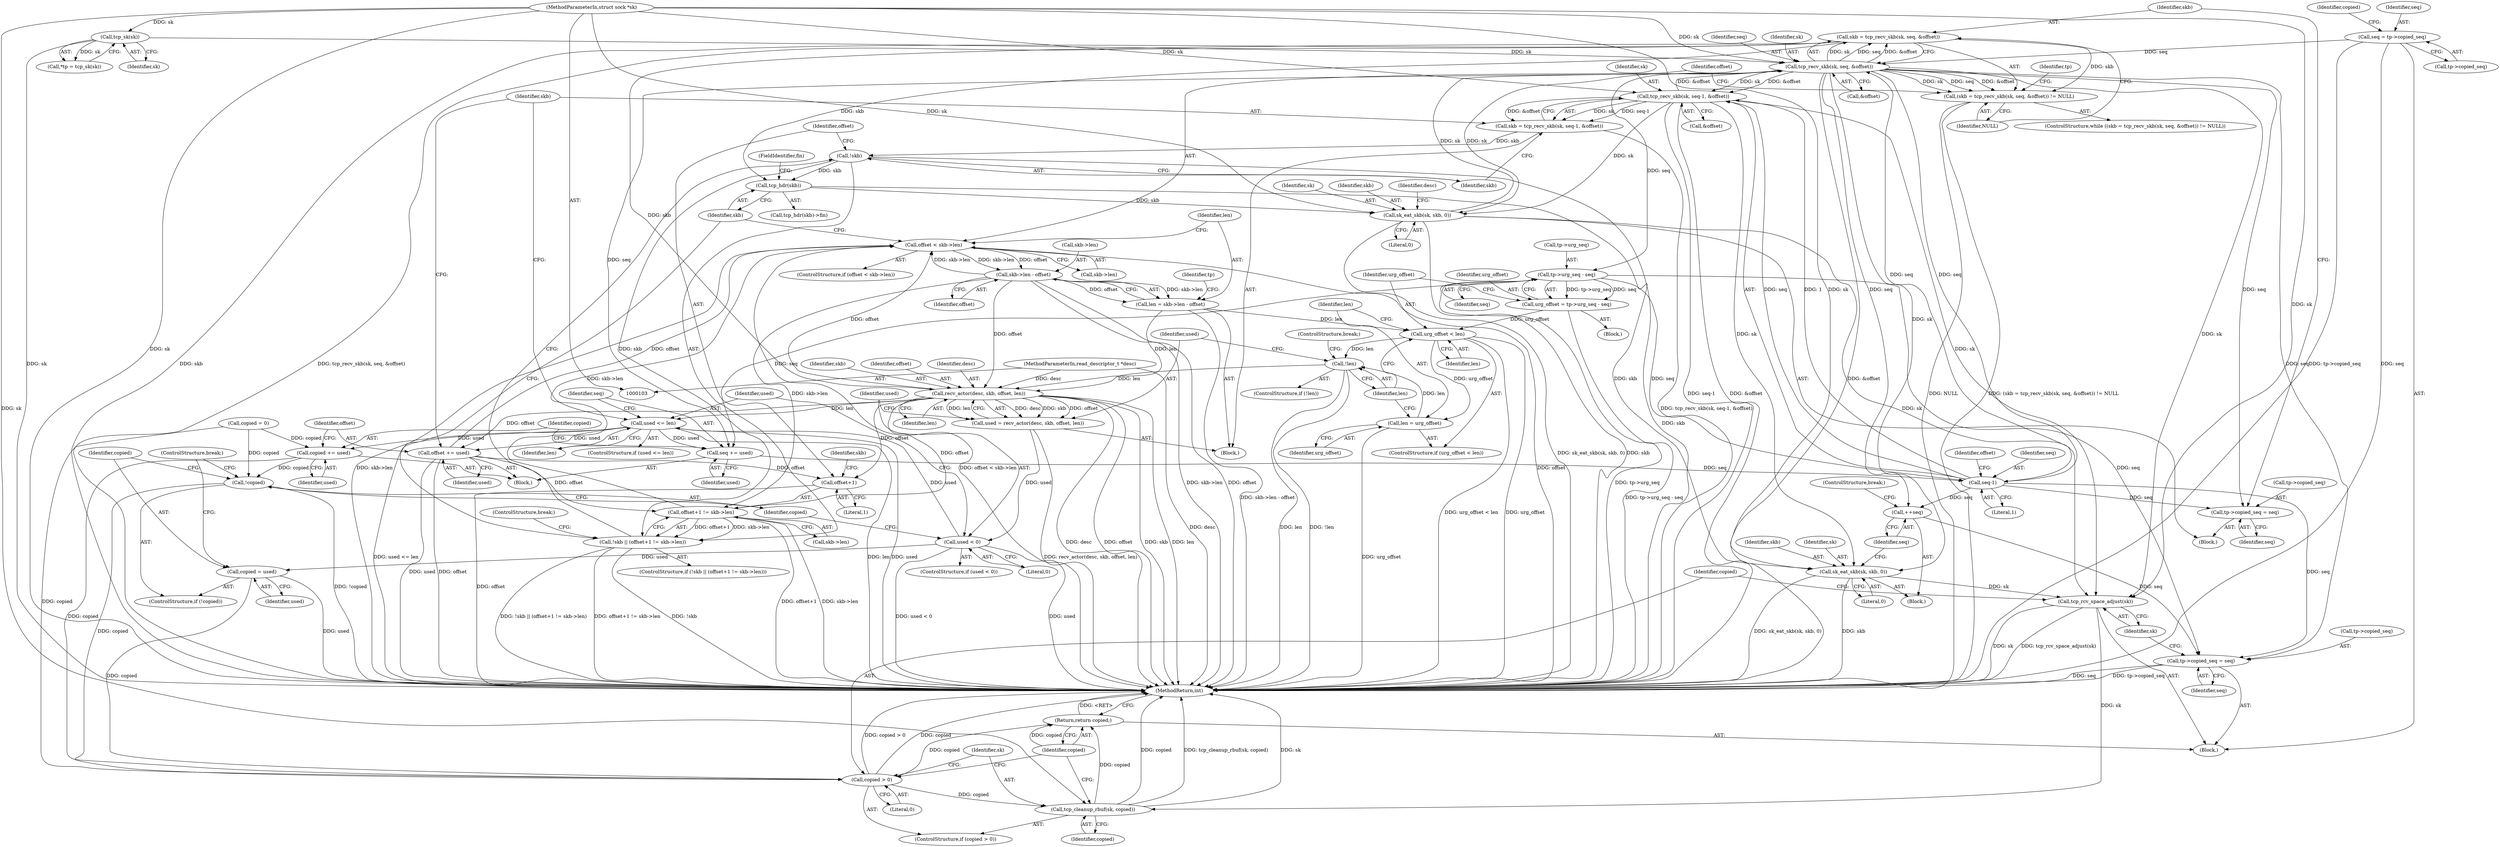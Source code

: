 digraph "0_linux_baff42ab1494528907bf4d5870359e31711746ae@API" {
"1000136" [label="(Call,skb = tcp_recv_skb(sk, seq, &offset))"];
"1000138" [label="(Call,tcp_recv_skb(sk, seq, &offset))"];
"1000253" [label="(Call,sk_eat_skb(sk, skb, 0))"];
"1000221" [label="(Call,tcp_recv_skb(sk, seq-1, &offset))"];
"1000104" [label="(MethodParameterIn,struct sock *sk)"];
"1000223" [label="(Call,seq-1)"];
"1000210" [label="(Call,seq += used)"];
"1000206" [label="(Call,used <= len)"];
"1000193" [label="(Call,used < 0)"];
"1000185" [label="(Call,used = recv_actor(desc, skb, offset, len))"];
"1000187" [label="(Call,recv_actor(desc, skb, offset, len))"];
"1000105" [label="(MethodParameterIn,read_descriptor_t *desc)"];
"1000136" [label="(Call,skb = tcp_recv_skb(sk, seq, &offset))"];
"1000156" [label="(Call,skb->len - offset)"];
"1000146" [label="(Call,offset < skb->len)"];
"1000216" [label="(Call,offset += used)"];
"1000232" [label="(Call,offset+1 != skb->len)"];
"1000154" [label="(Call,len = skb->len - offset)"];
"1000182" [label="(Call,!len)"];
"1000178" [label="(Call,len = urg_offset)"];
"1000175" [label="(Call,urg_offset < len)"];
"1000167" [label="(Call,urg_offset = tp->urg_seq - seq)"];
"1000169" [label="(Call,tp->urg_seq - seq)"];
"1000242" [label="(Call,tcp_hdr(skb))"];
"1000230" [label="(Call,!skb)"];
"1000219" [label="(Call,skb = tcp_recv_skb(sk, seq-1, &offset))"];
"1000112" [label="(Call,tcp_sk(sk))"];
"1000115" [label="(Call,seq = tp->copied_seq)"];
"1000135" [label="(Call,(skb = tcp_recv_skb(sk, seq, &offset)) != NULL)"];
"1000229" [label="(Call,!skb || (offset+1 != skb->len))"];
"1000200" [label="(Call,copied = used)"];
"1000276" [label="(Call,copied > 0)"];
"1000279" [label="(Call,tcp_cleanup_rbuf(sk, copied))"];
"1000282" [label="(Return,return copied;)"];
"1000246" [label="(Call,sk_eat_skb(sk, skb, 0))"];
"1000273" [label="(Call,tcp_rcv_space_adjust(sk))"];
"1000268" [label="(Call,tp->copied_seq = seq)"];
"1000250" [label="(Call,++seq)"];
"1000263" [label="(Call,tp->copied_seq = seq)"];
"1000213" [label="(Call,copied += used)"];
"1000198" [label="(Call,!copied)"];
"1000233" [label="(Call,offset+1)"];
"1000227" [label="(Identifier,offset)"];
"1000141" [label="(Call,&offset)"];
"1000160" [label="(Identifier,offset)"];
"1000193" [label="(Call,used < 0)"];
"1000202" [label="(Identifier,used)"];
"1000156" [label="(Call,skb->len - offset)"];
"1000277" [label="(Identifier,copied)"];
"1000184" [label="(ControlStructure,break;)"];
"1000165" [label="(Block,)"];
"1000233" [label="(Call,offset+1)"];
"1000254" [label="(Identifier,sk)"];
"1000269" [label="(Call,tp->copied_seq)"];
"1000243" [label="(Identifier,skb)"];
"1000210" [label="(Call,seq += used)"];
"1000212" [label="(Identifier,used)"];
"1000223" [label="(Call,seq-1)"];
"1000194" [label="(Identifier,used)"];
"1000157" [label="(Call,skb->len)"];
"1000218" [label="(Identifier,used)"];
"1000139" [label="(Identifier,sk)"];
"1000242" [label="(Call,tcp_hdr(skb))"];
"1000272" [label="(Identifier,seq)"];
"1000255" [label="(Identifier,skb)"];
"1000186" [label="(Identifier,used)"];
"1000260" [label="(Identifier,desc)"];
"1000188" [label="(Identifier,desc)"];
"1000221" [label="(Call,tcp_recv_skb(sk, seq-1, &offset))"];
"1000187" [label="(Call,recv_actor(desc, skb, offset, len))"];
"1000200" [label="(Call,copied = used)"];
"1000267" [label="(Identifier,seq)"];
"1000183" [label="(Identifier,len)"];
"1000138" [label="(Call,tcp_recv_skb(sk, seq, &offset))"];
"1000225" [label="(Literal,1)"];
"1000140" [label="(Identifier,seq)"];
"1000154" [label="(Call,len = skb->len - offset)"];
"1000215" [label="(Identifier,used)"];
"1000244" [label="(FieldIdentifier,fin)"];
"1000203" [label="(ControlStructure,break;)"];
"1000117" [label="(Call,tp->copied_seq)"];
"1000281" [label="(Identifier,copied)"];
"1000251" [label="(Identifier,seq)"];
"1000181" [label="(ControlStructure,if (!len))"];
"1000168" [label="(Identifier,urg_offset)"];
"1000217" [label="(Identifier,offset)"];
"1000274" [label="(Identifier,sk)"];
"1000174" [label="(ControlStructure,if (urg_offset < len))"];
"1000248" [label="(Identifier,skb)"];
"1000137" [label="(Identifier,skb)"];
"1000234" [label="(Identifier,offset)"];
"1000214" [label="(Identifier,copied)"];
"1000176" [label="(Identifier,urg_offset)"];
"1000147" [label="(Identifier,offset)"];
"1000146" [label="(Call,offset < skb->len)"];
"1000273" [label="(Call,tcp_rcv_space_adjust(sk))"];
"1000268" [label="(Call,tp->copied_seq = seq)"];
"1000198" [label="(Call,!copied)"];
"1000213" [label="(Call,copied += used)"];
"1000122" [label="(Call,copied = 0)"];
"1000224" [label="(Identifier,seq)"];
"1000241" [label="(Call,tcp_hdr(skb)->fin)"];
"1000175" [label="(Call,urg_offset < len)"];
"1000178" [label="(Call,len = urg_offset)"];
"1000270" [label="(Identifier,tp)"];
"1000228" [label="(ControlStructure,if (!skb || (offset+1 != skb->len)))"];
"1000275" [label="(ControlStructure,if (copied > 0))"];
"1000284" [label="(MethodReturn,int)"];
"1000170" [label="(Call,tp->urg_seq)"];
"1000143" [label="(Identifier,NULL)"];
"1000115" [label="(Call,seq = tp->copied_seq)"];
"1000173" [label="(Identifier,seq)"];
"1000222" [label="(Identifier,sk)"];
"1000113" [label="(Identifier,sk)"];
"1000134" [label="(ControlStructure,while ((skb = tcp_recv_skb(sk, seq, &offset)) != NULL))"];
"1000169" [label="(Call,tp->urg_seq - seq)"];
"1000236" [label="(Call,skb->len)"];
"1000280" [label="(Identifier,sk)"];
"1000235" [label="(Literal,1)"];
"1000144" [label="(Block,)"];
"1000283" [label="(Identifier,copied)"];
"1000252" [label="(ControlStructure,break;)"];
"1000151" [label="(Block,)"];
"1000219" [label="(Call,skb = tcp_recv_skb(sk, seq-1, &offset))"];
"1000229" [label="(Call,!skb || (offset+1 != skb->len))"];
"1000192" [label="(ControlStructure,if (used < 0))"];
"1000177" [label="(Identifier,len)"];
"1000195" [label="(Literal,0)"];
"1000231" [label="(Identifier,skb)"];
"1000112" [label="(Call,tcp_sk(sk))"];
"1000105" [label="(MethodParameterIn,read_descriptor_t *desc)"];
"1000182" [label="(Call,!len)"];
"1000245" [label="(Block,)"];
"1000249" [label="(Literal,0)"];
"1000104" [label="(MethodParameterIn,struct sock *sk)"];
"1000148" [label="(Call,skb->len)"];
"1000278" [label="(Literal,0)"];
"1000123" [label="(Identifier,copied)"];
"1000179" [label="(Identifier,len)"];
"1000279" [label="(Call,tcp_cleanup_rbuf(sk, copied))"];
"1000256" [label="(Literal,0)"];
"1000226" [label="(Call,&offset)"];
"1000209" [label="(Block,)"];
"1000237" [label="(Identifier,skb)"];
"1000246" [label="(Call,sk_eat_skb(sk, skb, 0))"];
"1000206" [label="(Call,used <= len)"];
"1000145" [label="(ControlStructure,if (offset < skb->len))"];
"1000135" [label="(Call,(skb = tcp_recv_skb(sk, seq, &offset)) != NULL)"];
"1000205" [label="(ControlStructure,if (used <= len))"];
"1000207" [label="(Identifier,used)"];
"1000185" [label="(Call,used = recv_actor(desc, skb, offset, len))"];
"1000250" [label="(Call,++seq)"];
"1000211" [label="(Identifier,seq)"];
"1000201" [label="(Identifier,copied)"];
"1000253" [label="(Call,sk_eat_skb(sk, skb, 0))"];
"1000167" [label="(Call,urg_offset = tp->urg_seq - seq)"];
"1000208" [label="(Identifier,len)"];
"1000197" [label="(ControlStructure,if (!copied))"];
"1000180" [label="(Identifier,urg_offset)"];
"1000189" [label="(Identifier,skb)"];
"1000276" [label="(Call,copied > 0)"];
"1000232" [label="(Call,offset+1 != skb->len)"];
"1000282" [label="(Return,return copied;)"];
"1000216" [label="(Call,offset += used)"];
"1000163" [label="(Identifier,tp)"];
"1000107" [label="(Block,)"];
"1000264" [label="(Call,tp->copied_seq)"];
"1000190" [label="(Identifier,offset)"];
"1000136" [label="(Call,skb = tcp_recv_skb(sk, seq, &offset))"];
"1000191" [label="(Identifier,len)"];
"1000247" [label="(Identifier,sk)"];
"1000155" [label="(Identifier,len)"];
"1000263" [label="(Call,tp->copied_seq = seq)"];
"1000116" [label="(Identifier,seq)"];
"1000220" [label="(Identifier,skb)"];
"1000199" [label="(Identifier,copied)"];
"1000230" [label="(Call,!skb)"];
"1000239" [label="(ControlStructure,break;)"];
"1000110" [label="(Call,*tp = tcp_sk(sk))"];
"1000136" -> "1000135"  [label="AST: "];
"1000136" -> "1000138"  [label="CFG: "];
"1000137" -> "1000136"  [label="AST: "];
"1000138" -> "1000136"  [label="AST: "];
"1000143" -> "1000136"  [label="CFG: "];
"1000136" -> "1000284"  [label="DDG: tcp_recv_skb(sk, seq, &offset)"];
"1000136" -> "1000284"  [label="DDG: skb"];
"1000136" -> "1000135"  [label="DDG: skb"];
"1000138" -> "1000136"  [label="DDG: sk"];
"1000138" -> "1000136"  [label="DDG: seq"];
"1000138" -> "1000136"  [label="DDG: &offset"];
"1000136" -> "1000187"  [label="DDG: skb"];
"1000136" -> "1000242"  [label="DDG: skb"];
"1000138" -> "1000141"  [label="CFG: "];
"1000139" -> "1000138"  [label="AST: "];
"1000140" -> "1000138"  [label="AST: "];
"1000141" -> "1000138"  [label="AST: "];
"1000138" -> "1000284"  [label="DDG: &offset"];
"1000138" -> "1000135"  [label="DDG: sk"];
"1000138" -> "1000135"  [label="DDG: seq"];
"1000138" -> "1000135"  [label="DDG: &offset"];
"1000253" -> "1000138"  [label="DDG: sk"];
"1000112" -> "1000138"  [label="DDG: sk"];
"1000104" -> "1000138"  [label="DDG: sk"];
"1000115" -> "1000138"  [label="DDG: seq"];
"1000223" -> "1000138"  [label="DDG: seq"];
"1000221" -> "1000138"  [label="DDG: &offset"];
"1000138" -> "1000169"  [label="DDG: seq"];
"1000138" -> "1000210"  [label="DDG: seq"];
"1000138" -> "1000221"  [label="DDG: sk"];
"1000138" -> "1000221"  [label="DDG: &offset"];
"1000138" -> "1000223"  [label="DDG: seq"];
"1000138" -> "1000246"  [label="DDG: sk"];
"1000138" -> "1000250"  [label="DDG: seq"];
"1000138" -> "1000253"  [label="DDG: sk"];
"1000138" -> "1000263"  [label="DDG: seq"];
"1000138" -> "1000268"  [label="DDG: seq"];
"1000138" -> "1000273"  [label="DDG: sk"];
"1000253" -> "1000144"  [label="AST: "];
"1000253" -> "1000256"  [label="CFG: "];
"1000254" -> "1000253"  [label="AST: "];
"1000255" -> "1000253"  [label="AST: "];
"1000256" -> "1000253"  [label="AST: "];
"1000260" -> "1000253"  [label="CFG: "];
"1000253" -> "1000284"  [label="DDG: sk_eat_skb(sk, skb, 0)"];
"1000253" -> "1000284"  [label="DDG: skb"];
"1000221" -> "1000253"  [label="DDG: sk"];
"1000104" -> "1000253"  [label="DDG: sk"];
"1000242" -> "1000253"  [label="DDG: skb"];
"1000253" -> "1000273"  [label="DDG: sk"];
"1000221" -> "1000219"  [label="AST: "];
"1000221" -> "1000226"  [label="CFG: "];
"1000222" -> "1000221"  [label="AST: "];
"1000223" -> "1000221"  [label="AST: "];
"1000226" -> "1000221"  [label="AST: "];
"1000219" -> "1000221"  [label="CFG: "];
"1000221" -> "1000284"  [label="DDG: seq-1"];
"1000221" -> "1000284"  [label="DDG: &offset"];
"1000221" -> "1000219"  [label="DDG: sk"];
"1000221" -> "1000219"  [label="DDG: seq-1"];
"1000221" -> "1000219"  [label="DDG: &offset"];
"1000104" -> "1000221"  [label="DDG: sk"];
"1000223" -> "1000221"  [label="DDG: seq"];
"1000223" -> "1000221"  [label="DDG: 1"];
"1000221" -> "1000246"  [label="DDG: sk"];
"1000221" -> "1000273"  [label="DDG: sk"];
"1000104" -> "1000103"  [label="AST: "];
"1000104" -> "1000284"  [label="DDG: sk"];
"1000104" -> "1000112"  [label="DDG: sk"];
"1000104" -> "1000246"  [label="DDG: sk"];
"1000104" -> "1000273"  [label="DDG: sk"];
"1000104" -> "1000279"  [label="DDG: sk"];
"1000223" -> "1000225"  [label="CFG: "];
"1000224" -> "1000223"  [label="AST: "];
"1000225" -> "1000223"  [label="AST: "];
"1000227" -> "1000223"  [label="CFG: "];
"1000210" -> "1000223"  [label="DDG: seq"];
"1000169" -> "1000223"  [label="DDG: seq"];
"1000223" -> "1000250"  [label="DDG: seq"];
"1000223" -> "1000263"  [label="DDG: seq"];
"1000223" -> "1000268"  [label="DDG: seq"];
"1000210" -> "1000209"  [label="AST: "];
"1000210" -> "1000212"  [label="CFG: "];
"1000211" -> "1000210"  [label="AST: "];
"1000212" -> "1000210"  [label="AST: "];
"1000214" -> "1000210"  [label="CFG: "];
"1000206" -> "1000210"  [label="DDG: used"];
"1000169" -> "1000210"  [label="DDG: seq"];
"1000206" -> "1000205"  [label="AST: "];
"1000206" -> "1000208"  [label="CFG: "];
"1000207" -> "1000206"  [label="AST: "];
"1000208" -> "1000206"  [label="AST: "];
"1000211" -> "1000206"  [label="CFG: "];
"1000220" -> "1000206"  [label="CFG: "];
"1000206" -> "1000284"  [label="DDG: used <= len"];
"1000206" -> "1000284"  [label="DDG: len"];
"1000206" -> "1000284"  [label="DDG: used"];
"1000193" -> "1000206"  [label="DDG: used"];
"1000187" -> "1000206"  [label="DDG: len"];
"1000206" -> "1000213"  [label="DDG: used"];
"1000206" -> "1000216"  [label="DDG: used"];
"1000193" -> "1000192"  [label="AST: "];
"1000193" -> "1000195"  [label="CFG: "];
"1000194" -> "1000193"  [label="AST: "];
"1000195" -> "1000193"  [label="AST: "];
"1000199" -> "1000193"  [label="CFG: "];
"1000207" -> "1000193"  [label="CFG: "];
"1000193" -> "1000284"  [label="DDG: used"];
"1000193" -> "1000284"  [label="DDG: used < 0"];
"1000185" -> "1000193"  [label="DDG: used"];
"1000193" -> "1000200"  [label="DDG: used"];
"1000185" -> "1000151"  [label="AST: "];
"1000185" -> "1000187"  [label="CFG: "];
"1000186" -> "1000185"  [label="AST: "];
"1000187" -> "1000185"  [label="AST: "];
"1000194" -> "1000185"  [label="CFG: "];
"1000185" -> "1000284"  [label="DDG: recv_actor(desc, skb, offset, len)"];
"1000187" -> "1000185"  [label="DDG: desc"];
"1000187" -> "1000185"  [label="DDG: skb"];
"1000187" -> "1000185"  [label="DDG: offset"];
"1000187" -> "1000185"  [label="DDG: len"];
"1000187" -> "1000191"  [label="CFG: "];
"1000188" -> "1000187"  [label="AST: "];
"1000189" -> "1000187"  [label="AST: "];
"1000190" -> "1000187"  [label="AST: "];
"1000191" -> "1000187"  [label="AST: "];
"1000187" -> "1000284"  [label="DDG: desc"];
"1000187" -> "1000284"  [label="DDG: offset"];
"1000187" -> "1000284"  [label="DDG: skb"];
"1000187" -> "1000284"  [label="DDG: len"];
"1000187" -> "1000146"  [label="DDG: offset"];
"1000105" -> "1000187"  [label="DDG: desc"];
"1000156" -> "1000187"  [label="DDG: offset"];
"1000154" -> "1000187"  [label="DDG: len"];
"1000182" -> "1000187"  [label="DDG: len"];
"1000187" -> "1000216"  [label="DDG: offset"];
"1000187" -> "1000232"  [label="DDG: offset"];
"1000187" -> "1000233"  [label="DDG: offset"];
"1000105" -> "1000103"  [label="AST: "];
"1000105" -> "1000284"  [label="DDG: desc"];
"1000156" -> "1000154"  [label="AST: "];
"1000156" -> "1000160"  [label="CFG: "];
"1000157" -> "1000156"  [label="AST: "];
"1000160" -> "1000156"  [label="AST: "];
"1000154" -> "1000156"  [label="CFG: "];
"1000156" -> "1000284"  [label="DDG: skb->len"];
"1000156" -> "1000284"  [label="DDG: offset"];
"1000156" -> "1000146"  [label="DDG: skb->len"];
"1000156" -> "1000154"  [label="DDG: skb->len"];
"1000156" -> "1000154"  [label="DDG: offset"];
"1000146" -> "1000156"  [label="DDG: skb->len"];
"1000146" -> "1000156"  [label="DDG: offset"];
"1000156" -> "1000232"  [label="DDG: skb->len"];
"1000146" -> "1000145"  [label="AST: "];
"1000146" -> "1000148"  [label="CFG: "];
"1000147" -> "1000146"  [label="AST: "];
"1000148" -> "1000146"  [label="AST: "];
"1000155" -> "1000146"  [label="CFG: "];
"1000243" -> "1000146"  [label="CFG: "];
"1000146" -> "1000284"  [label="DDG: skb->len"];
"1000146" -> "1000284"  [label="DDG: offset < skb->len"];
"1000146" -> "1000284"  [label="DDG: offset"];
"1000216" -> "1000146"  [label="DDG: offset"];
"1000232" -> "1000146"  [label="DDG: skb->len"];
"1000216" -> "1000209"  [label="AST: "];
"1000216" -> "1000218"  [label="CFG: "];
"1000217" -> "1000216"  [label="AST: "];
"1000218" -> "1000216"  [label="AST: "];
"1000220" -> "1000216"  [label="CFG: "];
"1000216" -> "1000284"  [label="DDG: offset"];
"1000216" -> "1000284"  [label="DDG: used"];
"1000216" -> "1000232"  [label="DDG: offset"];
"1000216" -> "1000233"  [label="DDG: offset"];
"1000232" -> "1000229"  [label="AST: "];
"1000232" -> "1000236"  [label="CFG: "];
"1000233" -> "1000232"  [label="AST: "];
"1000236" -> "1000232"  [label="AST: "];
"1000229" -> "1000232"  [label="CFG: "];
"1000232" -> "1000284"  [label="DDG: skb->len"];
"1000232" -> "1000284"  [label="DDG: offset+1"];
"1000232" -> "1000229"  [label="DDG: offset+1"];
"1000232" -> "1000229"  [label="DDG: skb->len"];
"1000154" -> "1000151"  [label="AST: "];
"1000155" -> "1000154"  [label="AST: "];
"1000163" -> "1000154"  [label="CFG: "];
"1000154" -> "1000284"  [label="DDG: skb->len - offset"];
"1000154" -> "1000175"  [label="DDG: len"];
"1000182" -> "1000181"  [label="AST: "];
"1000182" -> "1000183"  [label="CFG: "];
"1000183" -> "1000182"  [label="AST: "];
"1000184" -> "1000182"  [label="CFG: "];
"1000186" -> "1000182"  [label="CFG: "];
"1000182" -> "1000284"  [label="DDG: !len"];
"1000182" -> "1000284"  [label="DDG: len"];
"1000178" -> "1000182"  [label="DDG: len"];
"1000175" -> "1000182"  [label="DDG: len"];
"1000178" -> "1000174"  [label="AST: "];
"1000178" -> "1000180"  [label="CFG: "];
"1000179" -> "1000178"  [label="AST: "];
"1000180" -> "1000178"  [label="AST: "];
"1000183" -> "1000178"  [label="CFG: "];
"1000178" -> "1000284"  [label="DDG: urg_offset"];
"1000175" -> "1000178"  [label="DDG: urg_offset"];
"1000175" -> "1000174"  [label="AST: "];
"1000175" -> "1000177"  [label="CFG: "];
"1000176" -> "1000175"  [label="AST: "];
"1000177" -> "1000175"  [label="AST: "];
"1000179" -> "1000175"  [label="CFG: "];
"1000183" -> "1000175"  [label="CFG: "];
"1000175" -> "1000284"  [label="DDG: urg_offset"];
"1000175" -> "1000284"  [label="DDG: urg_offset < len"];
"1000167" -> "1000175"  [label="DDG: urg_offset"];
"1000167" -> "1000165"  [label="AST: "];
"1000167" -> "1000169"  [label="CFG: "];
"1000168" -> "1000167"  [label="AST: "];
"1000169" -> "1000167"  [label="AST: "];
"1000176" -> "1000167"  [label="CFG: "];
"1000167" -> "1000284"  [label="DDG: tp->urg_seq - seq"];
"1000169" -> "1000167"  [label="DDG: tp->urg_seq"];
"1000169" -> "1000167"  [label="DDG: seq"];
"1000169" -> "1000173"  [label="CFG: "];
"1000170" -> "1000169"  [label="AST: "];
"1000173" -> "1000169"  [label="AST: "];
"1000169" -> "1000284"  [label="DDG: tp->urg_seq"];
"1000169" -> "1000268"  [label="DDG: seq"];
"1000242" -> "1000241"  [label="AST: "];
"1000242" -> "1000243"  [label="CFG: "];
"1000243" -> "1000242"  [label="AST: "];
"1000244" -> "1000242"  [label="CFG: "];
"1000230" -> "1000242"  [label="DDG: skb"];
"1000242" -> "1000246"  [label="DDG: skb"];
"1000230" -> "1000229"  [label="AST: "];
"1000230" -> "1000231"  [label="CFG: "];
"1000231" -> "1000230"  [label="AST: "];
"1000234" -> "1000230"  [label="CFG: "];
"1000229" -> "1000230"  [label="CFG: "];
"1000230" -> "1000284"  [label="DDG: skb"];
"1000230" -> "1000229"  [label="DDG: skb"];
"1000219" -> "1000230"  [label="DDG: skb"];
"1000219" -> "1000151"  [label="AST: "];
"1000220" -> "1000219"  [label="AST: "];
"1000231" -> "1000219"  [label="CFG: "];
"1000219" -> "1000284"  [label="DDG: tcp_recv_skb(sk, seq-1, &offset)"];
"1000112" -> "1000110"  [label="AST: "];
"1000112" -> "1000113"  [label="CFG: "];
"1000113" -> "1000112"  [label="AST: "];
"1000110" -> "1000112"  [label="CFG: "];
"1000112" -> "1000284"  [label="DDG: sk"];
"1000112" -> "1000110"  [label="DDG: sk"];
"1000115" -> "1000107"  [label="AST: "];
"1000115" -> "1000117"  [label="CFG: "];
"1000116" -> "1000115"  [label="AST: "];
"1000117" -> "1000115"  [label="AST: "];
"1000123" -> "1000115"  [label="CFG: "];
"1000115" -> "1000284"  [label="DDG: tp->copied_seq"];
"1000115" -> "1000284"  [label="DDG: seq"];
"1000135" -> "1000134"  [label="AST: "];
"1000135" -> "1000143"  [label="CFG: "];
"1000143" -> "1000135"  [label="AST: "];
"1000147" -> "1000135"  [label="CFG: "];
"1000270" -> "1000135"  [label="CFG: "];
"1000135" -> "1000284"  [label="DDG: (skb = tcp_recv_skb(sk, seq, &offset)) != NULL"];
"1000135" -> "1000284"  [label="DDG: NULL"];
"1000229" -> "1000228"  [label="AST: "];
"1000239" -> "1000229"  [label="CFG: "];
"1000243" -> "1000229"  [label="CFG: "];
"1000229" -> "1000284"  [label="DDG: !skb || (offset+1 != skb->len)"];
"1000229" -> "1000284"  [label="DDG: offset+1 != skb->len"];
"1000229" -> "1000284"  [label="DDG: !skb"];
"1000200" -> "1000197"  [label="AST: "];
"1000200" -> "1000202"  [label="CFG: "];
"1000201" -> "1000200"  [label="AST: "];
"1000202" -> "1000200"  [label="AST: "];
"1000203" -> "1000200"  [label="CFG: "];
"1000200" -> "1000284"  [label="DDG: used"];
"1000200" -> "1000276"  [label="DDG: copied"];
"1000276" -> "1000275"  [label="AST: "];
"1000276" -> "1000278"  [label="CFG: "];
"1000277" -> "1000276"  [label="AST: "];
"1000278" -> "1000276"  [label="AST: "];
"1000280" -> "1000276"  [label="CFG: "];
"1000283" -> "1000276"  [label="CFG: "];
"1000276" -> "1000284"  [label="DDG: copied > 0"];
"1000276" -> "1000284"  [label="DDG: copied"];
"1000213" -> "1000276"  [label="DDG: copied"];
"1000122" -> "1000276"  [label="DDG: copied"];
"1000198" -> "1000276"  [label="DDG: copied"];
"1000276" -> "1000279"  [label="DDG: copied"];
"1000276" -> "1000282"  [label="DDG: copied"];
"1000279" -> "1000275"  [label="AST: "];
"1000279" -> "1000281"  [label="CFG: "];
"1000280" -> "1000279"  [label="AST: "];
"1000281" -> "1000279"  [label="AST: "];
"1000283" -> "1000279"  [label="CFG: "];
"1000279" -> "1000284"  [label="DDG: sk"];
"1000279" -> "1000284"  [label="DDG: copied"];
"1000279" -> "1000284"  [label="DDG: tcp_cleanup_rbuf(sk, copied)"];
"1000273" -> "1000279"  [label="DDG: sk"];
"1000279" -> "1000282"  [label="DDG: copied"];
"1000282" -> "1000107"  [label="AST: "];
"1000282" -> "1000283"  [label="CFG: "];
"1000283" -> "1000282"  [label="AST: "];
"1000284" -> "1000282"  [label="CFG: "];
"1000282" -> "1000284"  [label="DDG: <RET>"];
"1000283" -> "1000282"  [label="DDG: copied"];
"1000246" -> "1000245"  [label="AST: "];
"1000246" -> "1000249"  [label="CFG: "];
"1000247" -> "1000246"  [label="AST: "];
"1000248" -> "1000246"  [label="AST: "];
"1000249" -> "1000246"  [label="AST: "];
"1000251" -> "1000246"  [label="CFG: "];
"1000246" -> "1000284"  [label="DDG: skb"];
"1000246" -> "1000284"  [label="DDG: sk_eat_skb(sk, skb, 0)"];
"1000246" -> "1000273"  [label="DDG: sk"];
"1000273" -> "1000107"  [label="AST: "];
"1000273" -> "1000274"  [label="CFG: "];
"1000274" -> "1000273"  [label="AST: "];
"1000277" -> "1000273"  [label="CFG: "];
"1000273" -> "1000284"  [label="DDG: sk"];
"1000273" -> "1000284"  [label="DDG: tcp_rcv_space_adjust(sk)"];
"1000268" -> "1000107"  [label="AST: "];
"1000268" -> "1000272"  [label="CFG: "];
"1000269" -> "1000268"  [label="AST: "];
"1000272" -> "1000268"  [label="AST: "];
"1000274" -> "1000268"  [label="CFG: "];
"1000268" -> "1000284"  [label="DDG: tp->copied_seq"];
"1000268" -> "1000284"  [label="DDG: seq"];
"1000250" -> "1000268"  [label="DDG: seq"];
"1000250" -> "1000245"  [label="AST: "];
"1000250" -> "1000251"  [label="CFG: "];
"1000251" -> "1000250"  [label="AST: "];
"1000252" -> "1000250"  [label="CFG: "];
"1000263" -> "1000144"  [label="AST: "];
"1000263" -> "1000267"  [label="CFG: "];
"1000264" -> "1000263"  [label="AST: "];
"1000267" -> "1000263"  [label="AST: "];
"1000137" -> "1000263"  [label="CFG: "];
"1000213" -> "1000209"  [label="AST: "];
"1000213" -> "1000215"  [label="CFG: "];
"1000214" -> "1000213"  [label="AST: "];
"1000215" -> "1000213"  [label="AST: "];
"1000217" -> "1000213"  [label="CFG: "];
"1000213" -> "1000198"  [label="DDG: copied"];
"1000122" -> "1000213"  [label="DDG: copied"];
"1000198" -> "1000197"  [label="AST: "];
"1000198" -> "1000199"  [label="CFG: "];
"1000199" -> "1000198"  [label="AST: "];
"1000201" -> "1000198"  [label="CFG: "];
"1000203" -> "1000198"  [label="CFG: "];
"1000198" -> "1000284"  [label="DDG: !copied"];
"1000122" -> "1000198"  [label="DDG: copied"];
"1000233" -> "1000235"  [label="CFG: "];
"1000234" -> "1000233"  [label="AST: "];
"1000235" -> "1000233"  [label="AST: "];
"1000237" -> "1000233"  [label="CFG: "];
"1000233" -> "1000284"  [label="DDG: offset"];
}
